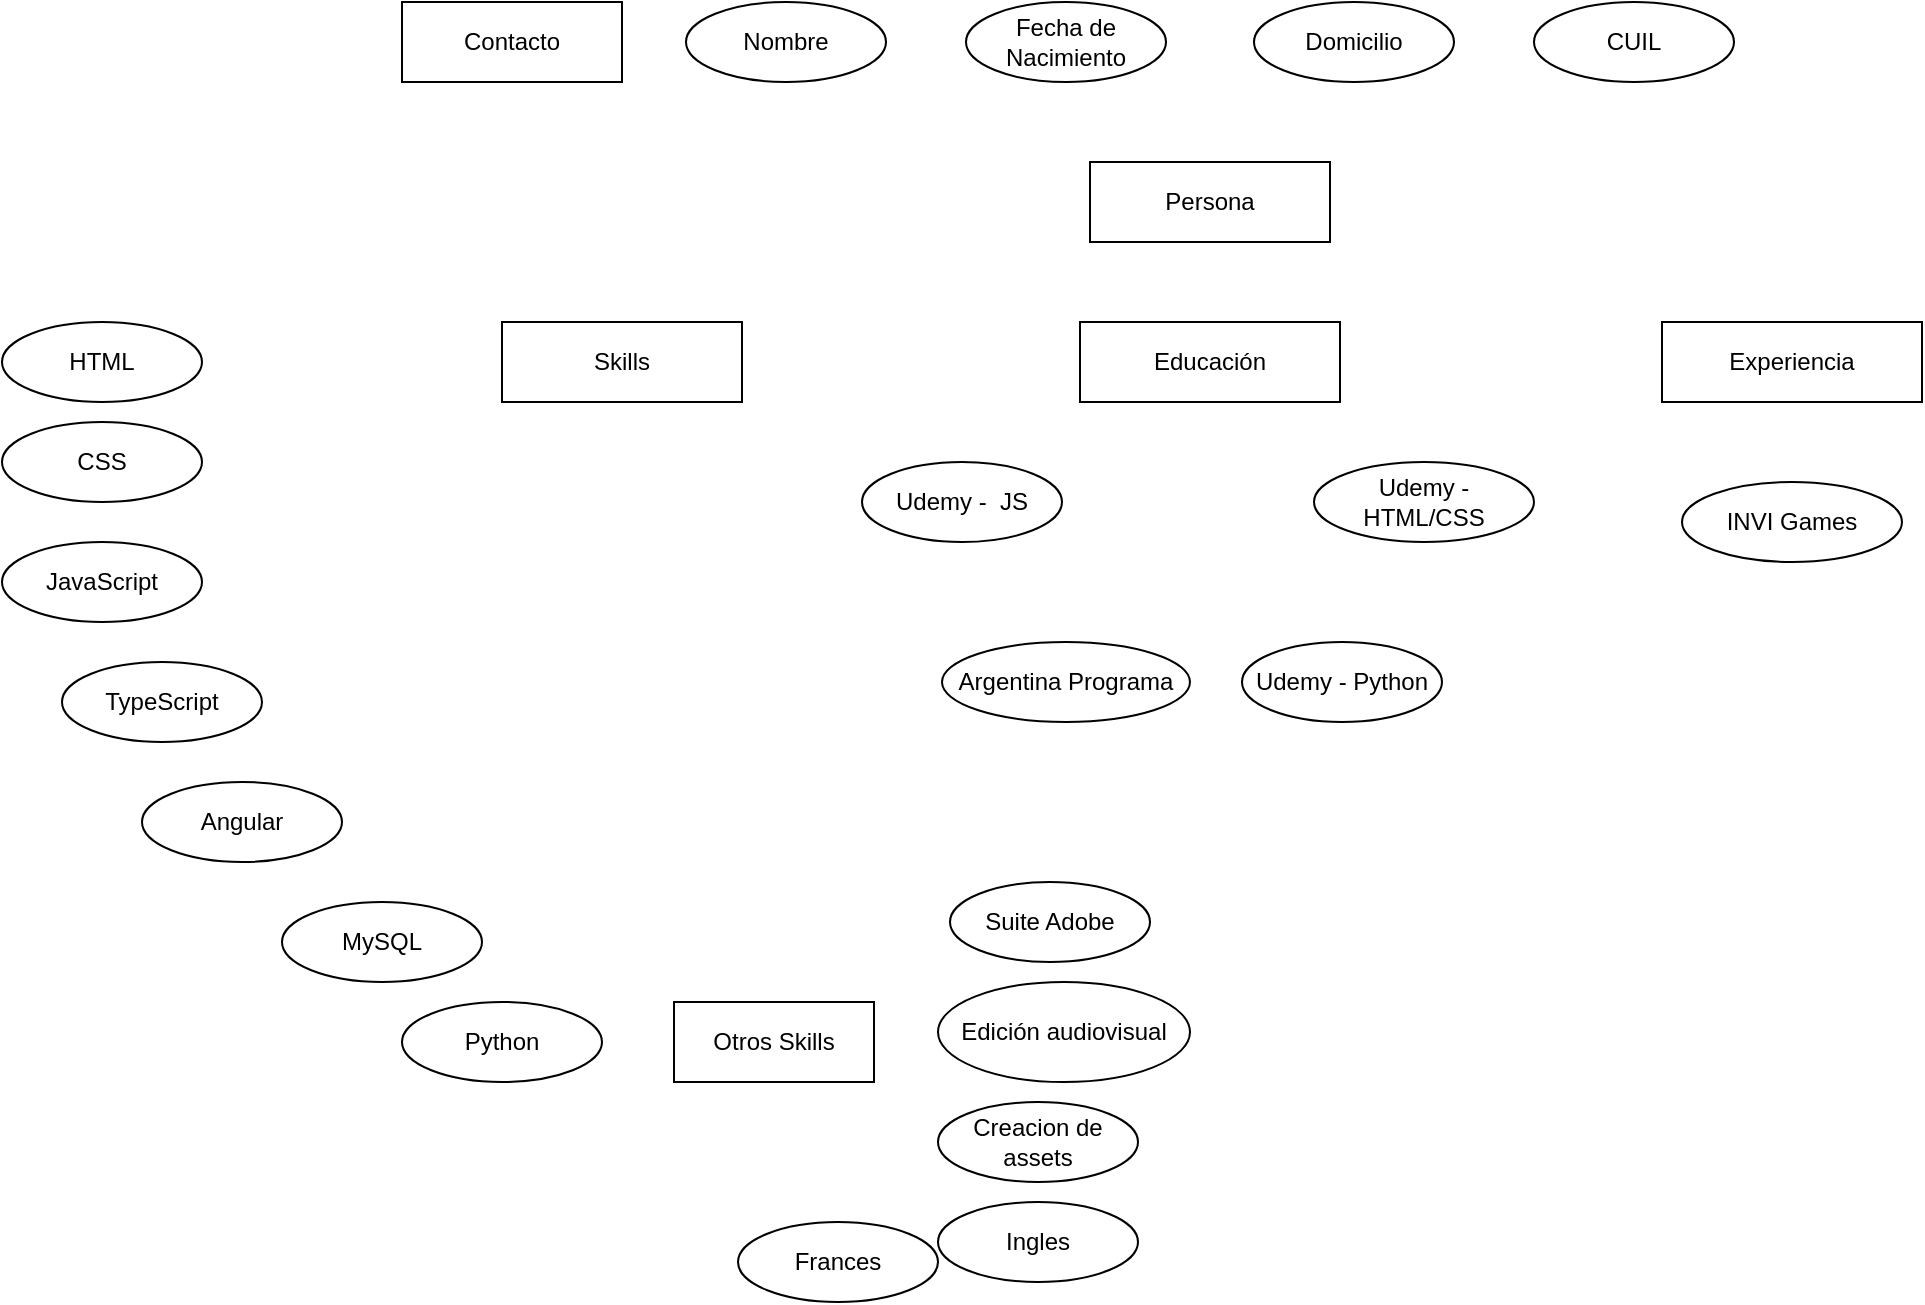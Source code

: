 <mxfile version="17.4.0" type="github">
  <diagram id="IIPopWwgl9i49zoU6beN" name="Page-1">
    <mxGraphModel dx="2161" dy="827" grid="1" gridSize="10" guides="1" tooltips="1" connect="1" arrows="1" fold="1" page="1" pageScale="1" pageWidth="827" pageHeight="1169" math="0" shadow="0">
      <root>
        <mxCell id="0" />
        <mxCell id="1" parent="0" />
        <mxCell id="BXYE2SOPVODeQwF73GL8-12" value="Persona" style="whiteSpace=wrap;html=1;align=center;" vertex="1" parent="1">
          <mxGeometry x="354" y="80" width="120" height="40" as="geometry" />
        </mxCell>
        <mxCell id="BXYE2SOPVODeQwF73GL8-13" value="Contacto" style="whiteSpace=wrap;html=1;align=center;" vertex="1" parent="1">
          <mxGeometry x="10" width="110" height="40" as="geometry" />
        </mxCell>
        <mxCell id="BXYE2SOPVODeQwF73GL8-14" value="CUIL" style="ellipse;whiteSpace=wrap;html=1;align=center;" vertex="1" parent="1">
          <mxGeometry x="576" width="100" height="40" as="geometry" />
        </mxCell>
        <mxCell id="BXYE2SOPVODeQwF73GL8-15" value="Nombre" style="ellipse;whiteSpace=wrap;html=1;align=center;" vertex="1" parent="1">
          <mxGeometry x="152" width="100" height="40" as="geometry" />
        </mxCell>
        <mxCell id="BXYE2SOPVODeQwF73GL8-16" value="Domicilio" style="ellipse;whiteSpace=wrap;html=1;align=center;" vertex="1" parent="1">
          <mxGeometry x="436" width="100" height="40" as="geometry" />
        </mxCell>
        <mxCell id="BXYE2SOPVODeQwF73GL8-19" value="Fecha de Nacimiento" style="ellipse;whiteSpace=wrap;html=1;align=center;" vertex="1" parent="1">
          <mxGeometry x="292" width="100" height="40" as="geometry" />
        </mxCell>
        <mxCell id="BXYE2SOPVODeQwF73GL8-21" value="Educación" style="whiteSpace=wrap;html=1;align=center;" vertex="1" parent="1">
          <mxGeometry x="349" y="160" width="130" height="40" as="geometry" />
        </mxCell>
        <mxCell id="BXYE2SOPVODeQwF73GL8-22" value="Experiencia" style="whiteSpace=wrap;html=1;align=center;" vertex="1" parent="1">
          <mxGeometry x="640" y="160" width="130" height="40" as="geometry" />
        </mxCell>
        <mxCell id="BXYE2SOPVODeQwF73GL8-23" value="Skills" style="whiteSpace=wrap;html=1;align=center;" vertex="1" parent="1">
          <mxGeometry x="60" y="160" width="120" height="40" as="geometry" />
        </mxCell>
        <mxCell id="BXYE2SOPVODeQwF73GL8-24" value="Argentina Programa" style="ellipse;whiteSpace=wrap;html=1;align=center;" vertex="1" parent="1">
          <mxGeometry x="280" y="320" width="124" height="40" as="geometry" />
        </mxCell>
        <mxCell id="BXYE2SOPVODeQwF73GL8-25" value="Udemy -&amp;nbsp; JS" style="ellipse;whiteSpace=wrap;html=1;align=center;" vertex="1" parent="1">
          <mxGeometry x="240" y="230" width="100" height="40" as="geometry" />
        </mxCell>
        <mxCell id="BXYE2SOPVODeQwF73GL8-26" value="Udemy - HTML/CSS" style="ellipse;whiteSpace=wrap;html=1;align=center;" vertex="1" parent="1">
          <mxGeometry x="466" y="230" width="110" height="40" as="geometry" />
        </mxCell>
        <mxCell id="BXYE2SOPVODeQwF73GL8-27" value="Udemy - Python" style="ellipse;whiteSpace=wrap;html=1;align=center;" vertex="1" parent="1">
          <mxGeometry x="430" y="320" width="100" height="40" as="geometry" />
        </mxCell>
        <mxCell id="BXYE2SOPVODeQwF73GL8-30" value="Otros Skills" style="whiteSpace=wrap;html=1;align=center;" vertex="1" parent="1">
          <mxGeometry x="146" y="500" width="100" height="40" as="geometry" />
        </mxCell>
        <mxCell id="BXYE2SOPVODeQwF73GL8-31" value="INVI Games" style="ellipse;whiteSpace=wrap;html=1;align=center;" vertex="1" parent="1">
          <mxGeometry x="650" y="240" width="110" height="40" as="geometry" />
        </mxCell>
        <mxCell id="BXYE2SOPVODeQwF73GL8-32" value="HTML" style="ellipse;whiteSpace=wrap;html=1;align=center;" vertex="1" parent="1">
          <mxGeometry x="-190" y="160" width="100" height="40" as="geometry" />
        </mxCell>
        <mxCell id="BXYE2SOPVODeQwF73GL8-33" value="CSS" style="ellipse;whiteSpace=wrap;html=1;align=center;" vertex="1" parent="1">
          <mxGeometry x="-190" y="210" width="100" height="40" as="geometry" />
        </mxCell>
        <mxCell id="BXYE2SOPVODeQwF73GL8-34" value="JavaScript" style="ellipse;whiteSpace=wrap;html=1;align=center;" vertex="1" parent="1">
          <mxGeometry x="-190" y="270" width="100" height="40" as="geometry" />
        </mxCell>
        <mxCell id="BXYE2SOPVODeQwF73GL8-35" value="TypeScript" style="ellipse;whiteSpace=wrap;html=1;align=center;" vertex="1" parent="1">
          <mxGeometry x="-160" y="330" width="100" height="40" as="geometry" />
        </mxCell>
        <mxCell id="BXYE2SOPVODeQwF73GL8-36" value="Angular" style="ellipse;whiteSpace=wrap;html=1;align=center;" vertex="1" parent="1">
          <mxGeometry x="-120" y="390" width="100" height="40" as="geometry" />
        </mxCell>
        <mxCell id="BXYE2SOPVODeQwF73GL8-37" value="MySQL" style="ellipse;whiteSpace=wrap;html=1;align=center;" vertex="1" parent="1">
          <mxGeometry x="-50" y="450" width="100" height="40" as="geometry" />
        </mxCell>
        <mxCell id="BXYE2SOPVODeQwF73GL8-38" value="Python" style="ellipse;whiteSpace=wrap;html=1;align=center;" vertex="1" parent="1">
          <mxGeometry x="10" y="500" width="100" height="40" as="geometry" />
        </mxCell>
        <mxCell id="BXYE2SOPVODeQwF73GL8-39" value="Suite Adobe" style="ellipse;whiteSpace=wrap;html=1;align=center;" vertex="1" parent="1">
          <mxGeometry x="284" y="440" width="100" height="40" as="geometry" />
        </mxCell>
        <mxCell id="BXYE2SOPVODeQwF73GL8-40" value="Edición audiovisual" style="ellipse;whiteSpace=wrap;html=1;align=center;" vertex="1" parent="1">
          <mxGeometry x="278" y="490" width="126" height="50" as="geometry" />
        </mxCell>
        <mxCell id="BXYE2SOPVODeQwF73GL8-41" value="Creacion de assets" style="ellipse;whiteSpace=wrap;html=1;align=center;" vertex="1" parent="1">
          <mxGeometry x="278" y="550" width="100" height="40" as="geometry" />
        </mxCell>
        <mxCell id="BXYE2SOPVODeQwF73GL8-42" value="Ingles" style="ellipse;whiteSpace=wrap;html=1;align=center;" vertex="1" parent="1">
          <mxGeometry x="278" y="600" width="100" height="40" as="geometry" />
        </mxCell>
        <mxCell id="BXYE2SOPVODeQwF73GL8-43" value="Frances" style="ellipse;whiteSpace=wrap;html=1;align=center;" vertex="1" parent="1">
          <mxGeometry x="178" y="610" width="100" height="40" as="geometry" />
        </mxCell>
      </root>
    </mxGraphModel>
  </diagram>
</mxfile>
